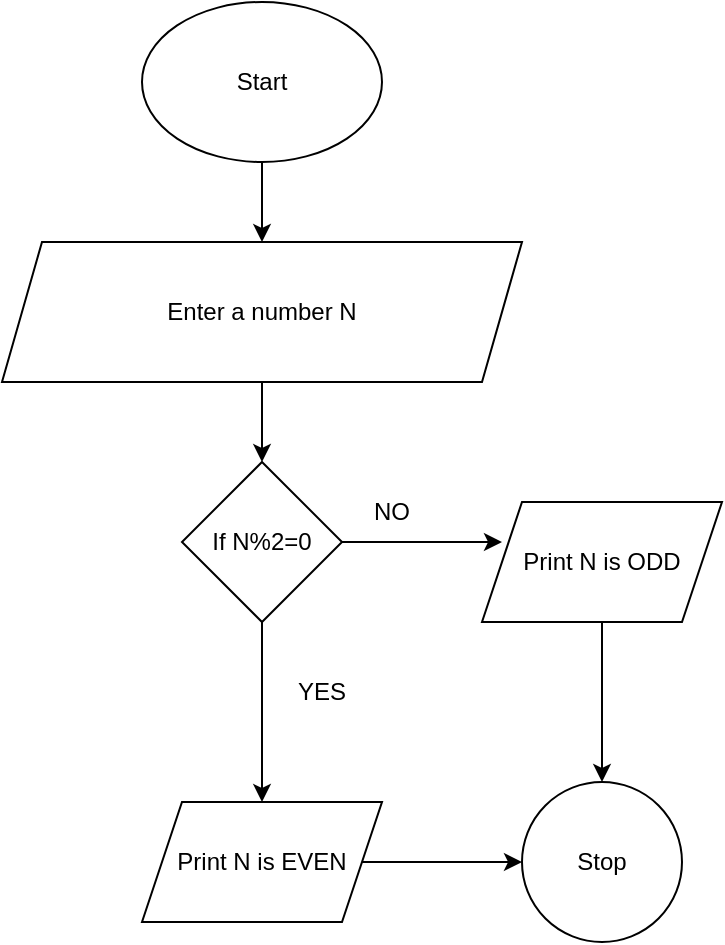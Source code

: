 <mxfile version="24.8.4">
  <diagram name="Page-1" id="hAMVIXuQHZ1voCMgi35b">
    <mxGraphModel dx="1434" dy="738" grid="1" gridSize="10" guides="1" tooltips="1" connect="1" arrows="1" fold="1" page="1" pageScale="1" pageWidth="850" pageHeight="1100" math="0" shadow="0">
      <root>
        <mxCell id="0" />
        <mxCell id="1" parent="0" />
        <mxCell id="6ykdfV7Rg_s2uNtStDgP-17" value="" style="edgeStyle=orthogonalEdgeStyle;rounded=0;orthogonalLoop=1;jettySize=auto;html=1;" edge="1" parent="1" source="6ykdfV7Rg_s2uNtStDgP-1" target="6ykdfV7Rg_s2uNtStDgP-11">
          <mxGeometry relative="1" as="geometry" />
        </mxCell>
        <mxCell id="6ykdfV7Rg_s2uNtStDgP-1" value="Start" style="ellipse;whiteSpace=wrap;html=1;" vertex="1" parent="1">
          <mxGeometry x="330" y="40" width="120" height="80" as="geometry" />
        </mxCell>
        <mxCell id="6ykdfV7Rg_s2uNtStDgP-16" value="" style="edgeStyle=orthogonalEdgeStyle;rounded=0;orthogonalLoop=1;jettySize=auto;html=1;" edge="1" parent="1" source="6ykdfV7Rg_s2uNtStDgP-11" target="6ykdfV7Rg_s2uNtStDgP-18">
          <mxGeometry relative="1" as="geometry">
            <mxPoint x="390" y="310" as="targetPoint" />
          </mxGeometry>
        </mxCell>
        <mxCell id="6ykdfV7Rg_s2uNtStDgP-11" value="Enter a number N" style="shape=parallelogram;perimeter=parallelogramPerimeter;whiteSpace=wrap;html=1;fixedSize=1;" vertex="1" parent="1">
          <mxGeometry x="260" y="160" width="260" height="70" as="geometry" />
        </mxCell>
        <mxCell id="6ykdfV7Rg_s2uNtStDgP-20" value="" style="edgeStyle=orthogonalEdgeStyle;rounded=0;orthogonalLoop=1;jettySize=auto;html=1;" edge="1" parent="1" source="6ykdfV7Rg_s2uNtStDgP-18">
          <mxGeometry relative="1" as="geometry">
            <mxPoint x="390" y="440" as="targetPoint" />
          </mxGeometry>
        </mxCell>
        <mxCell id="6ykdfV7Rg_s2uNtStDgP-22" value="" style="edgeStyle=orthogonalEdgeStyle;rounded=0;orthogonalLoop=1;jettySize=auto;html=1;" edge="1" parent="1" source="6ykdfV7Rg_s2uNtStDgP-18">
          <mxGeometry relative="1" as="geometry">
            <mxPoint x="510" y="310" as="targetPoint" />
          </mxGeometry>
        </mxCell>
        <mxCell id="6ykdfV7Rg_s2uNtStDgP-18" value="If N%2=0" style="rhombus;whiteSpace=wrap;html=1;" vertex="1" parent="1">
          <mxGeometry x="350" y="270" width="80" height="80" as="geometry" />
        </mxCell>
        <mxCell id="6ykdfV7Rg_s2uNtStDgP-27" value="" style="edgeStyle=orthogonalEdgeStyle;rounded=0;orthogonalLoop=1;jettySize=auto;html=1;" edge="1" parent="1" source="6ykdfV7Rg_s2uNtStDgP-23" target="6ykdfV7Rg_s2uNtStDgP-25">
          <mxGeometry relative="1" as="geometry" />
        </mxCell>
        <mxCell id="6ykdfV7Rg_s2uNtStDgP-23" value="Print N is EVEN" style="shape=parallelogram;perimeter=parallelogramPerimeter;whiteSpace=wrap;html=1;fixedSize=1;" vertex="1" parent="1">
          <mxGeometry x="330" y="440" width="120" height="60" as="geometry" />
        </mxCell>
        <mxCell id="6ykdfV7Rg_s2uNtStDgP-26" value="" style="edgeStyle=orthogonalEdgeStyle;rounded=0;orthogonalLoop=1;jettySize=auto;html=1;" edge="1" parent="1" source="6ykdfV7Rg_s2uNtStDgP-24" target="6ykdfV7Rg_s2uNtStDgP-25">
          <mxGeometry relative="1" as="geometry" />
        </mxCell>
        <mxCell id="6ykdfV7Rg_s2uNtStDgP-24" value="Print N is ODD" style="shape=parallelogram;perimeter=parallelogramPerimeter;whiteSpace=wrap;html=1;fixedSize=1;" vertex="1" parent="1">
          <mxGeometry x="500" y="290" width="120" height="60" as="geometry" />
        </mxCell>
        <mxCell id="6ykdfV7Rg_s2uNtStDgP-25" value="Stop" style="ellipse;whiteSpace=wrap;html=1;" vertex="1" parent="1">
          <mxGeometry x="520" y="430" width="80" height="80" as="geometry" />
        </mxCell>
        <mxCell id="6ykdfV7Rg_s2uNtStDgP-28" value="YES" style="text;html=1;align=center;verticalAlign=middle;whiteSpace=wrap;rounded=0;" vertex="1" parent="1">
          <mxGeometry x="390" y="370" width="60" height="30" as="geometry" />
        </mxCell>
        <mxCell id="6ykdfV7Rg_s2uNtStDgP-29" value="NO" style="text;html=1;align=center;verticalAlign=middle;whiteSpace=wrap;rounded=0;" vertex="1" parent="1">
          <mxGeometry x="425" y="280" width="60" height="30" as="geometry" />
        </mxCell>
      </root>
    </mxGraphModel>
  </diagram>
</mxfile>
